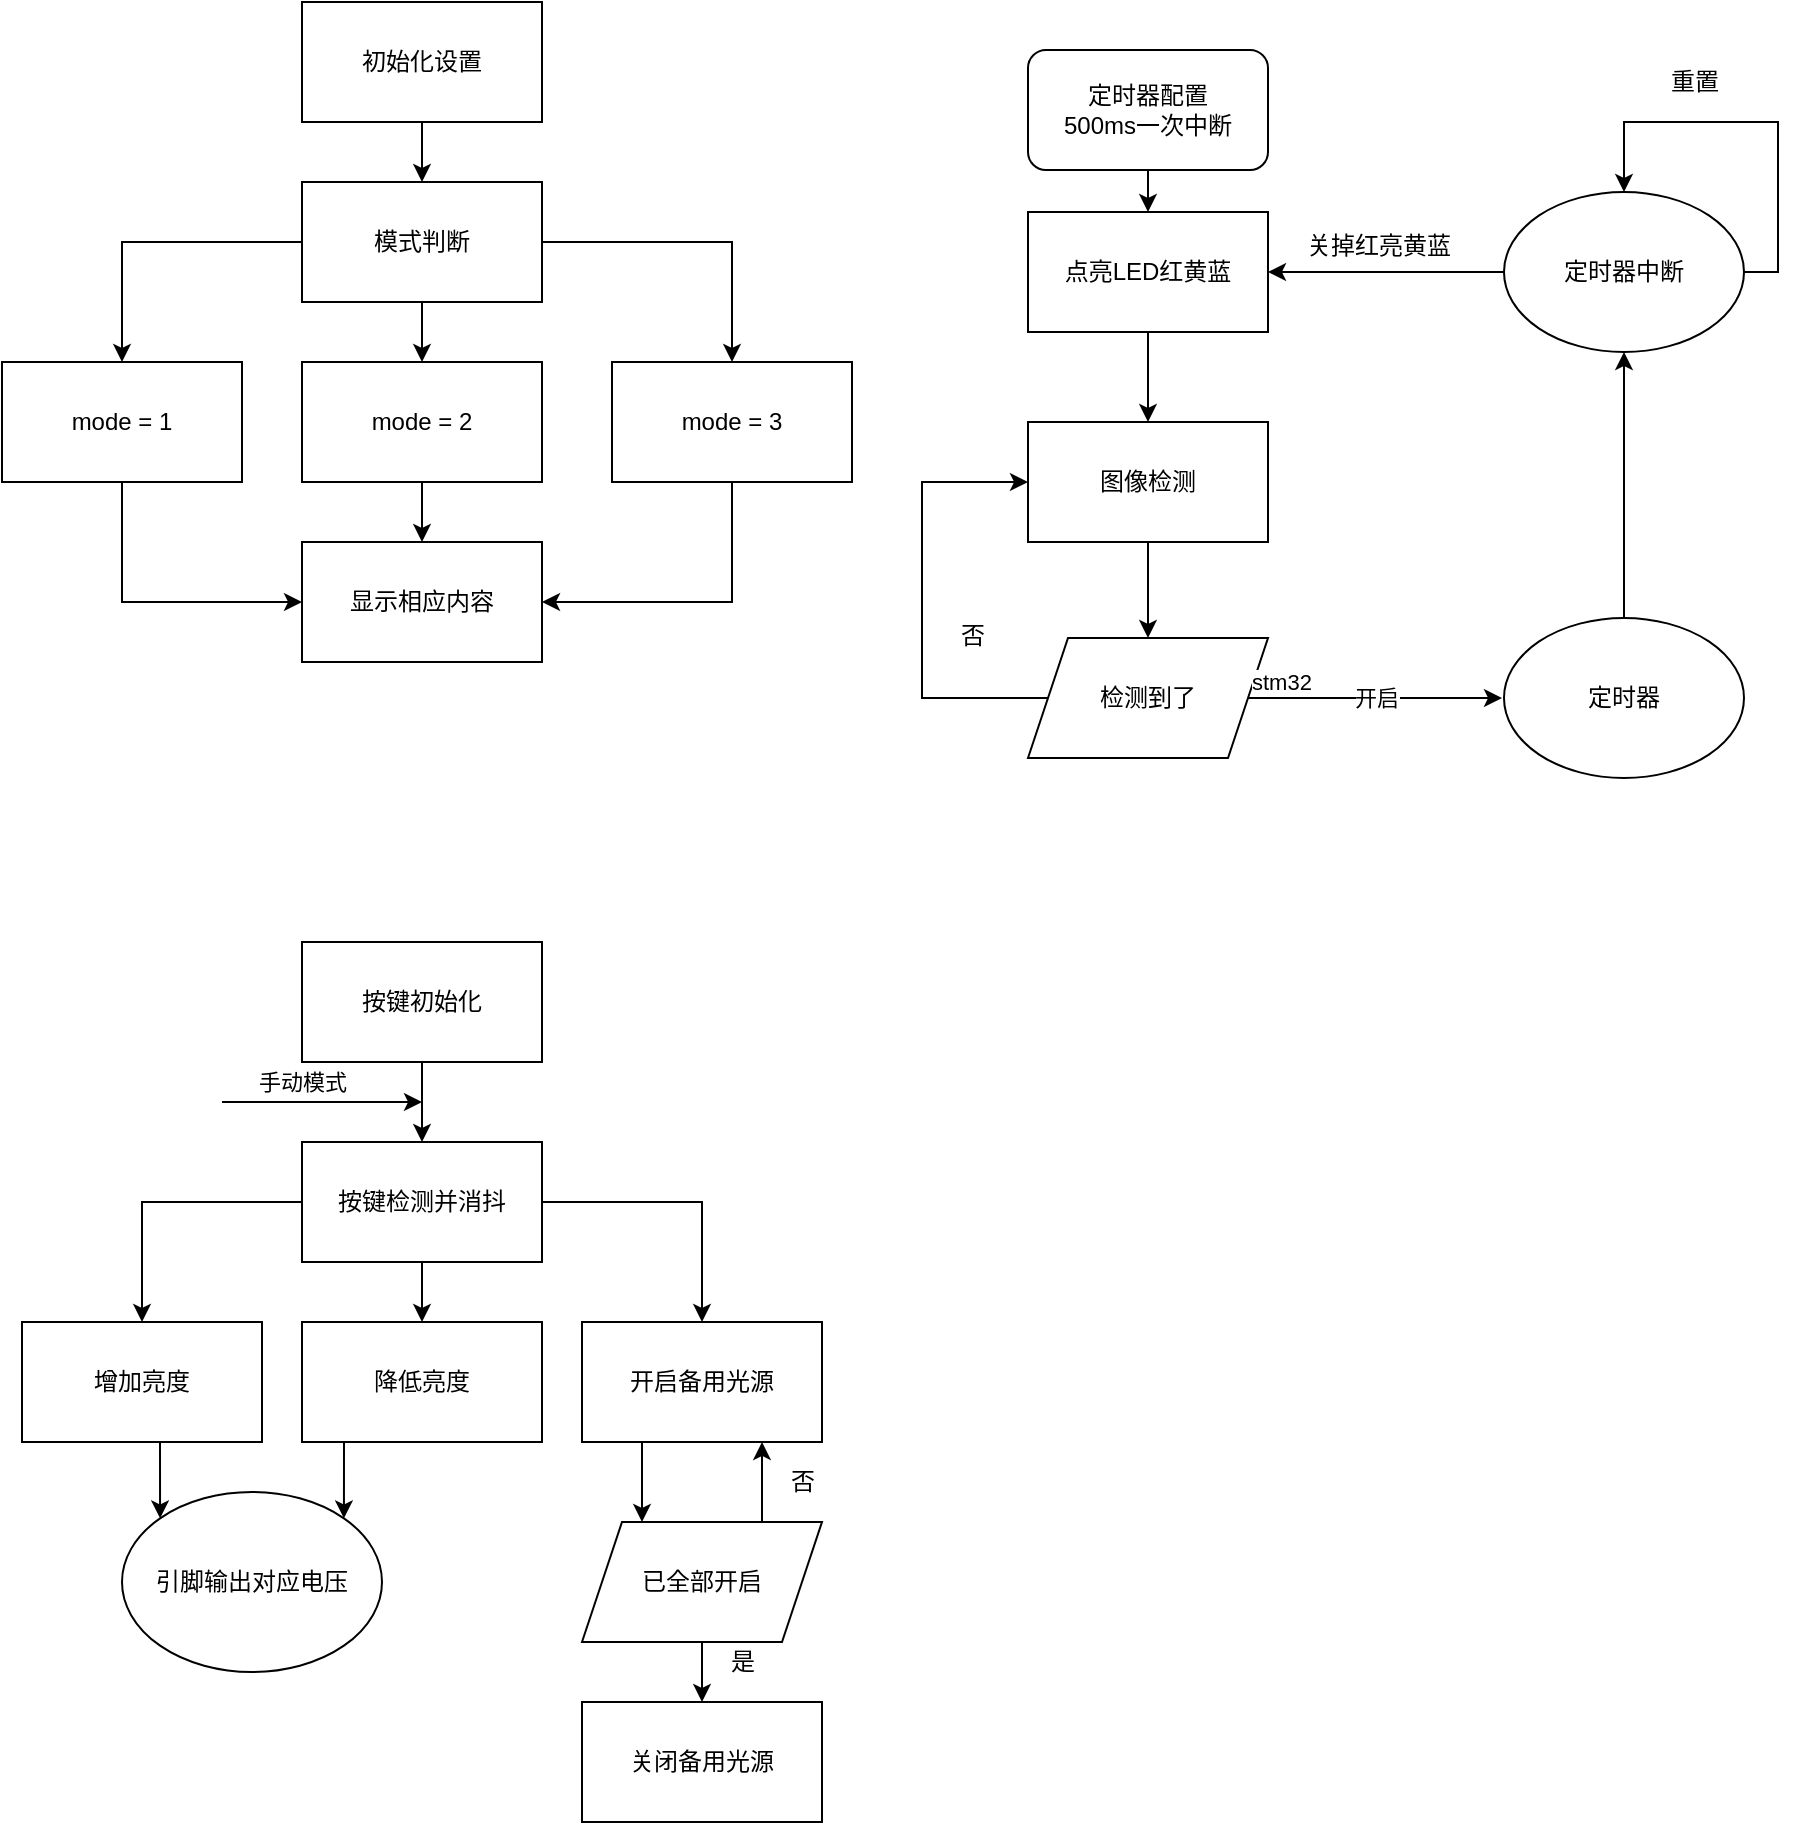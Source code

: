 <mxfile version="16.5.1" type="device"><diagram id="XdiWf3SD2guauTVzQ7L4" name="第 1 页"><mxGraphModel dx="865" dy="550" grid="0" gridSize="10" guides="1" tooltips="1" connect="1" arrows="1" fold="1" page="1" pageScale="1" pageWidth="1169" pageHeight="1654" math="0" shadow="0"><root><mxCell id="0"/><mxCell id="1" parent="0"/><mxCell id="Gu4pqVH3dIvsJhl8JQ45-9" style="edgeStyle=orthogonalEdgeStyle;rounded=0;orthogonalLoop=1;jettySize=auto;html=1;exitX=0.5;exitY=1;exitDx=0;exitDy=0;entryX=0.5;entryY=0;entryDx=0;entryDy=0;" parent="1" source="Gu4pqVH3dIvsJhl8JQ45-1" target="Gu4pqVH3dIvsJhl8JQ45-2" edge="1"><mxGeometry relative="1" as="geometry"/></mxCell><mxCell id="Gu4pqVH3dIvsJhl8JQ45-1" value="初始化设置" style="rounded=0;whiteSpace=wrap;html=1;" parent="1" vertex="1"><mxGeometry x="370" y="190" width="120" height="60" as="geometry"/></mxCell><mxCell id="Gu4pqVH3dIvsJhl8JQ45-4" value="" style="edgeStyle=orthogonalEdgeStyle;rounded=0;orthogonalLoop=1;jettySize=auto;html=1;" parent="1" source="Gu4pqVH3dIvsJhl8JQ45-2" target="Gu4pqVH3dIvsJhl8JQ45-3" edge="1"><mxGeometry relative="1" as="geometry"/></mxCell><mxCell id="Gu4pqVH3dIvsJhl8JQ45-7" style="edgeStyle=orthogonalEdgeStyle;rounded=0;orthogonalLoop=1;jettySize=auto;html=1;exitX=1;exitY=0.5;exitDx=0;exitDy=0;entryX=0.5;entryY=0;entryDx=0;entryDy=0;" parent="1" source="Gu4pqVH3dIvsJhl8JQ45-2" target="Gu4pqVH3dIvsJhl8JQ45-6" edge="1"><mxGeometry relative="1" as="geometry"/></mxCell><mxCell id="Gu4pqVH3dIvsJhl8JQ45-8" style="edgeStyle=orthogonalEdgeStyle;rounded=0;orthogonalLoop=1;jettySize=auto;html=1;exitX=0.5;exitY=1;exitDx=0;exitDy=0;entryX=0.5;entryY=0;entryDx=0;entryDy=0;" parent="1" source="Gu4pqVH3dIvsJhl8JQ45-2" target="Gu4pqVH3dIvsJhl8JQ45-5" edge="1"><mxGeometry relative="1" as="geometry"/></mxCell><mxCell id="Gu4pqVH3dIvsJhl8JQ45-2" value="模式判断" style="rounded=0;whiteSpace=wrap;html=1;" parent="1" vertex="1"><mxGeometry x="370" y="280" width="120" height="60" as="geometry"/></mxCell><mxCell id="Gu4pqVH3dIvsJhl8JQ45-11" style="edgeStyle=orthogonalEdgeStyle;rounded=0;orthogonalLoop=1;jettySize=auto;html=1;exitX=0.5;exitY=1;exitDx=0;exitDy=0;entryX=0;entryY=0.5;entryDx=0;entryDy=0;" parent="1" source="Gu4pqVH3dIvsJhl8JQ45-3" target="Gu4pqVH3dIvsJhl8JQ45-10" edge="1"><mxGeometry relative="1" as="geometry"/></mxCell><mxCell id="Gu4pqVH3dIvsJhl8JQ45-3" value="mode = 1" style="whiteSpace=wrap;html=1;rounded=0;" parent="1" vertex="1"><mxGeometry x="220" y="370" width="120" height="60" as="geometry"/></mxCell><mxCell id="Gu4pqVH3dIvsJhl8JQ45-12" style="edgeStyle=orthogonalEdgeStyle;rounded=0;orthogonalLoop=1;jettySize=auto;html=1;exitX=0.5;exitY=1;exitDx=0;exitDy=0;entryX=0.5;entryY=0;entryDx=0;entryDy=0;" parent="1" source="Gu4pqVH3dIvsJhl8JQ45-5" target="Gu4pqVH3dIvsJhl8JQ45-10" edge="1"><mxGeometry relative="1" as="geometry"/></mxCell><mxCell id="Gu4pqVH3dIvsJhl8JQ45-5" value="mode = 2" style="whiteSpace=wrap;html=1;rounded=0;" parent="1" vertex="1"><mxGeometry x="370" y="370" width="120" height="60" as="geometry"/></mxCell><mxCell id="Gu4pqVH3dIvsJhl8JQ45-13" style="edgeStyle=orthogonalEdgeStyle;rounded=0;orthogonalLoop=1;jettySize=auto;html=1;exitX=0.5;exitY=1;exitDx=0;exitDy=0;entryX=1;entryY=0.5;entryDx=0;entryDy=0;" parent="1" source="Gu4pqVH3dIvsJhl8JQ45-6" target="Gu4pqVH3dIvsJhl8JQ45-10" edge="1"><mxGeometry relative="1" as="geometry"/></mxCell><mxCell id="Gu4pqVH3dIvsJhl8JQ45-6" value="mode = 3" style="rounded=0;whiteSpace=wrap;html=1;" parent="1" vertex="1"><mxGeometry x="525" y="370" width="120" height="60" as="geometry"/></mxCell><mxCell id="Gu4pqVH3dIvsJhl8JQ45-10" value="显示相应内容" style="rounded=0;whiteSpace=wrap;html=1;" parent="1" vertex="1"><mxGeometry x="370" y="460" width="120" height="60" as="geometry"/></mxCell><mxCell id="Gu4pqVH3dIvsJhl8JQ45-22" style="edgeStyle=orthogonalEdgeStyle;rounded=0;orthogonalLoop=1;jettySize=auto;html=1;exitX=0.5;exitY=1;exitDx=0;exitDy=0;entryX=0.5;entryY=0;entryDx=0;entryDy=0;" parent="1" source="Gu4pqVH3dIvsJhl8JQ45-14" target="Gu4pqVH3dIvsJhl8JQ45-16" edge="1"><mxGeometry relative="1" as="geometry"/></mxCell><mxCell id="Gu4pqVH3dIvsJhl8JQ45-14" value="按键初始化" style="rounded=0;whiteSpace=wrap;html=1;" parent="1" vertex="1"><mxGeometry x="370" y="660" width="120" height="60" as="geometry"/></mxCell><mxCell id="Gu4pqVH3dIvsJhl8JQ45-26" style="edgeStyle=orthogonalEdgeStyle;rounded=0;orthogonalLoop=1;jettySize=auto;html=1;exitX=1;exitY=0.5;exitDx=0;exitDy=0;entryX=0.5;entryY=0;entryDx=0;entryDy=0;" parent="1" source="Gu4pqVH3dIvsJhl8JQ45-16" target="Gu4pqVH3dIvsJhl8JQ45-25" edge="1"><mxGeometry relative="1" as="geometry"/></mxCell><mxCell id="Gu4pqVH3dIvsJhl8JQ45-27" style="edgeStyle=orthogonalEdgeStyle;rounded=0;orthogonalLoop=1;jettySize=auto;html=1;exitX=0.5;exitY=1;exitDx=0;exitDy=0;entryX=0.5;entryY=0;entryDx=0;entryDy=0;" parent="1" source="Gu4pqVH3dIvsJhl8JQ45-16" target="Gu4pqVH3dIvsJhl8JQ45-24" edge="1"><mxGeometry relative="1" as="geometry"/></mxCell><mxCell id="Gu4pqVH3dIvsJhl8JQ45-28" style="edgeStyle=orthogonalEdgeStyle;rounded=0;orthogonalLoop=1;jettySize=auto;html=1;exitX=0;exitY=0.5;exitDx=0;exitDy=0;entryX=0.5;entryY=0;entryDx=0;entryDy=0;" parent="1" source="Gu4pqVH3dIvsJhl8JQ45-16" target="Gu4pqVH3dIvsJhl8JQ45-23" edge="1"><mxGeometry relative="1" as="geometry"/></mxCell><mxCell id="Gu4pqVH3dIvsJhl8JQ45-16" value="按键检测并消抖" style="rounded=0;whiteSpace=wrap;html=1;" parent="1" vertex="1"><mxGeometry x="370" y="760" width="120" height="60" as="geometry"/></mxCell><mxCell id="Gu4pqVH3dIvsJhl8JQ45-20" value="" style="endArrow=classic;html=1;rounded=0;" parent="1" edge="1"><mxGeometry relative="1" as="geometry"><mxPoint x="330" y="740" as="sourcePoint"/><mxPoint x="430" y="740" as="targetPoint"/></mxGeometry></mxCell><mxCell id="Gu4pqVH3dIvsJhl8JQ45-21" value="手动模式" style="edgeLabel;resizable=0;html=1;align=center;verticalAlign=middle;" parent="Gu4pqVH3dIvsJhl8JQ45-20" connectable="0" vertex="1"><mxGeometry relative="1" as="geometry"><mxPoint x="-10" y="-10" as="offset"/></mxGeometry></mxCell><mxCell id="Gu4pqVH3dIvsJhl8JQ45-40" style="edgeStyle=orthogonalEdgeStyle;rounded=0;orthogonalLoop=1;jettySize=auto;html=1;exitX=0.5;exitY=1;exitDx=0;exitDy=0;entryX=0;entryY=0;entryDx=0;entryDy=0;" parent="1" source="Gu4pqVH3dIvsJhl8JQ45-23" target="Gu4pqVH3dIvsJhl8JQ45-39" edge="1"><mxGeometry relative="1" as="geometry"/></mxCell><mxCell id="Gu4pqVH3dIvsJhl8JQ45-23" value="增加亮度" style="rounded=0;whiteSpace=wrap;html=1;" parent="1" vertex="1"><mxGeometry x="230" y="850" width="120" height="60" as="geometry"/></mxCell><mxCell id="Gu4pqVH3dIvsJhl8JQ45-41" style="edgeStyle=orthogonalEdgeStyle;rounded=0;orthogonalLoop=1;jettySize=auto;html=1;exitX=0.25;exitY=1;exitDx=0;exitDy=0;entryX=1;entryY=0;entryDx=0;entryDy=0;" parent="1" source="Gu4pqVH3dIvsJhl8JQ45-24" target="Gu4pqVH3dIvsJhl8JQ45-39" edge="1"><mxGeometry relative="1" as="geometry"/></mxCell><mxCell id="Gu4pqVH3dIvsJhl8JQ45-24" value="降低亮度" style="rounded=0;whiteSpace=wrap;html=1;" parent="1" vertex="1"><mxGeometry x="370" y="850" width="120" height="60" as="geometry"/></mxCell><mxCell id="Gu4pqVH3dIvsJhl8JQ45-36" style="edgeStyle=orthogonalEdgeStyle;rounded=0;orthogonalLoop=1;jettySize=auto;html=1;exitX=0.25;exitY=1;exitDx=0;exitDy=0;entryX=0.25;entryY=0;entryDx=0;entryDy=0;" parent="1" source="Gu4pqVH3dIvsJhl8JQ45-25" target="Gu4pqVH3dIvsJhl8JQ45-34" edge="1"><mxGeometry relative="1" as="geometry"/></mxCell><mxCell id="Gu4pqVH3dIvsJhl8JQ45-25" value="开启备用光源" style="rounded=0;whiteSpace=wrap;html=1;" parent="1" vertex="1"><mxGeometry x="510" y="850" width="120" height="60" as="geometry"/></mxCell><mxCell id="Gu4pqVH3dIvsJhl8JQ45-37" style="edgeStyle=orthogonalEdgeStyle;rounded=0;orthogonalLoop=1;jettySize=auto;html=1;exitX=0.75;exitY=0;exitDx=0;exitDy=0;entryX=0.75;entryY=1;entryDx=0;entryDy=0;" parent="1" source="Gu4pqVH3dIvsJhl8JQ45-34" target="Gu4pqVH3dIvsJhl8JQ45-25" edge="1"><mxGeometry relative="1" as="geometry"/></mxCell><mxCell id="Gu4pqVH3dIvsJhl8JQ45-44" style="edgeStyle=orthogonalEdgeStyle;rounded=0;orthogonalLoop=1;jettySize=auto;html=1;exitX=0.5;exitY=1;exitDx=0;exitDy=0;entryX=0.5;entryY=0;entryDx=0;entryDy=0;" parent="1" source="Gu4pqVH3dIvsJhl8JQ45-34" target="Gu4pqVH3dIvsJhl8JQ45-43" edge="1"><mxGeometry relative="1" as="geometry"/></mxCell><mxCell id="Gu4pqVH3dIvsJhl8JQ45-34" value="已全部开启" style="shape=parallelogram;perimeter=parallelogramPerimeter;whiteSpace=wrap;html=1;fixedSize=1;" parent="1" vertex="1"><mxGeometry x="510" y="950" width="120" height="60" as="geometry"/></mxCell><mxCell id="Gu4pqVH3dIvsJhl8JQ45-38" value="否" style="text;html=1;align=center;verticalAlign=middle;resizable=0;points=[];autosize=1;strokeColor=none;fillColor=none;" parent="1" vertex="1"><mxGeometry x="605" y="920" width="30" height="20" as="geometry"/></mxCell><mxCell id="Gu4pqVH3dIvsJhl8JQ45-39" value="引脚输出对应电压" style="ellipse;whiteSpace=wrap;html=1;" parent="1" vertex="1"><mxGeometry x="280" y="935" width="130" height="90" as="geometry"/></mxCell><mxCell id="Gu4pqVH3dIvsJhl8JQ45-43" value="关闭备用光源" style="rounded=0;whiteSpace=wrap;html=1;" parent="1" vertex="1"><mxGeometry x="510" y="1040" width="120" height="60" as="geometry"/></mxCell><mxCell id="Gu4pqVH3dIvsJhl8JQ45-45" value="是" style="text;html=1;align=center;verticalAlign=middle;resizable=0;points=[];autosize=1;strokeColor=none;fillColor=none;" parent="1" vertex="1"><mxGeometry x="575" y="1010" width="30" height="20" as="geometry"/></mxCell><mxCell id="ZnpXi4xhaanLlSd5IuC1-3" style="edgeStyle=orthogonalEdgeStyle;rounded=0;orthogonalLoop=1;jettySize=auto;html=1;exitX=0.5;exitY=1;exitDx=0;exitDy=0;entryX=0.5;entryY=0;entryDx=0;entryDy=0;" edge="1" parent="1" source="ZnpXi4xhaanLlSd5IuC1-1" target="ZnpXi4xhaanLlSd5IuC1-2"><mxGeometry relative="1" as="geometry"/></mxCell><mxCell id="ZnpXi4xhaanLlSd5IuC1-1" value="定时器配置&lt;br&gt;500ms一次中断" style="rounded=1;whiteSpace=wrap;html=1;" vertex="1" parent="1"><mxGeometry x="733" y="214" width="120" height="60" as="geometry"/></mxCell><mxCell id="ZnpXi4xhaanLlSd5IuC1-5" style="edgeStyle=orthogonalEdgeStyle;rounded=0;orthogonalLoop=1;jettySize=auto;html=1;exitX=0.5;exitY=1;exitDx=0;exitDy=0;entryX=0.5;entryY=0;entryDx=0;entryDy=0;" edge="1" parent="1" source="ZnpXi4xhaanLlSd5IuC1-2" target="ZnpXi4xhaanLlSd5IuC1-4"><mxGeometry relative="1" as="geometry"/></mxCell><mxCell id="ZnpXi4xhaanLlSd5IuC1-2" value="点亮LED红黄蓝" style="rounded=0;whiteSpace=wrap;html=1;" vertex="1" parent="1"><mxGeometry x="733" y="295" width="120" height="60" as="geometry"/></mxCell><mxCell id="ZnpXi4xhaanLlSd5IuC1-7" style="edgeStyle=orthogonalEdgeStyle;rounded=0;orthogonalLoop=1;jettySize=auto;html=1;exitX=0.5;exitY=1;exitDx=0;exitDy=0;entryX=0.5;entryY=0;entryDx=0;entryDy=0;" edge="1" parent="1" source="ZnpXi4xhaanLlSd5IuC1-4" target="ZnpXi4xhaanLlSd5IuC1-6"><mxGeometry relative="1" as="geometry"/></mxCell><mxCell id="ZnpXi4xhaanLlSd5IuC1-4" value="图像检测" style="rounded=0;whiteSpace=wrap;html=1;" vertex="1" parent="1"><mxGeometry x="733" y="400" width="120" height="60" as="geometry"/></mxCell><mxCell id="ZnpXi4xhaanLlSd5IuC1-12" style="edgeStyle=orthogonalEdgeStyle;rounded=0;orthogonalLoop=1;jettySize=auto;html=1;exitX=0;exitY=0.5;exitDx=0;exitDy=0;entryX=0;entryY=0.5;entryDx=0;entryDy=0;" edge="1" parent="1" source="ZnpXi4xhaanLlSd5IuC1-6" target="ZnpXi4xhaanLlSd5IuC1-4"><mxGeometry relative="1" as="geometry"><mxPoint x="640.667" y="430.167" as="targetPoint"/><Array as="points"><mxPoint x="680" y="538"/><mxPoint x="680" y="430"/><mxPoint x="733" y="430"/></Array></mxGeometry></mxCell><mxCell id="ZnpXi4xhaanLlSd5IuC1-6" value="检测到了" style="shape=parallelogram;perimeter=parallelogramPerimeter;whiteSpace=wrap;html=1;fixedSize=1;" vertex="1" parent="1"><mxGeometry x="733" y="508" width="120" height="60" as="geometry"/></mxCell><mxCell id="ZnpXi4xhaanLlSd5IuC1-13" value="否" style="text;html=1;align=center;verticalAlign=middle;resizable=0;points=[];autosize=1;strokeColor=none;fillColor=none;" vertex="1" parent="1"><mxGeometry x="694" y="498" width="22" height="18" as="geometry"/></mxCell><mxCell id="ZnpXi4xhaanLlSd5IuC1-14" value="" style="endArrow=classic;html=1;rounded=0;" edge="1" parent="1"><mxGeometry relative="1" as="geometry"><mxPoint x="843" y="538" as="sourcePoint"/><mxPoint x="970" y="538" as="targetPoint"/></mxGeometry></mxCell><mxCell id="ZnpXi4xhaanLlSd5IuC1-15" value="开启" style="edgeLabel;resizable=0;html=1;align=center;verticalAlign=middle;" connectable="0" vertex="1" parent="ZnpXi4xhaanLlSd5IuC1-14"><mxGeometry relative="1" as="geometry"/></mxCell><mxCell id="ZnpXi4xhaanLlSd5IuC1-16" value="stm32" style="edgeLabel;resizable=0;html=1;align=left;verticalAlign=bottom;" connectable="0" vertex="1" parent="ZnpXi4xhaanLlSd5IuC1-14"><mxGeometry x="-1" relative="1" as="geometry"/></mxCell><mxCell id="ZnpXi4xhaanLlSd5IuC1-19" style="edgeStyle=orthogonalEdgeStyle;rounded=0;orthogonalLoop=1;jettySize=auto;html=1;exitX=0.5;exitY=0;exitDx=0;exitDy=0;entryX=0.5;entryY=1;entryDx=0;entryDy=0;" edge="1" parent="1" source="ZnpXi4xhaanLlSd5IuC1-17" target="ZnpXi4xhaanLlSd5IuC1-18"><mxGeometry relative="1" as="geometry"/></mxCell><mxCell id="ZnpXi4xhaanLlSd5IuC1-17" value="定时器" style="ellipse;whiteSpace=wrap;html=1;" vertex="1" parent="1"><mxGeometry x="971" y="498" width="120" height="80" as="geometry"/></mxCell><mxCell id="ZnpXi4xhaanLlSd5IuC1-20" style="edgeStyle=orthogonalEdgeStyle;rounded=0;orthogonalLoop=1;jettySize=auto;html=1;exitX=0;exitY=0.5;exitDx=0;exitDy=0;entryX=1;entryY=0.5;entryDx=0;entryDy=0;" edge="1" parent="1" source="ZnpXi4xhaanLlSd5IuC1-18" target="ZnpXi4xhaanLlSd5IuC1-2"><mxGeometry relative="1" as="geometry"/></mxCell><mxCell id="ZnpXi4xhaanLlSd5IuC1-22" style="edgeStyle=orthogonalEdgeStyle;rounded=0;orthogonalLoop=1;jettySize=auto;html=1;exitX=1;exitY=0.5;exitDx=0;exitDy=0;entryX=0.5;entryY=0;entryDx=0;entryDy=0;" edge="1" parent="1" source="ZnpXi4xhaanLlSd5IuC1-18" target="ZnpXi4xhaanLlSd5IuC1-18"><mxGeometry relative="1" as="geometry"><mxPoint x="1031" y="234" as="targetPoint"/><Array as="points"><mxPoint x="1108" y="325"/><mxPoint x="1108" y="250"/><mxPoint x="1031" y="250"/></Array></mxGeometry></mxCell><mxCell id="ZnpXi4xhaanLlSd5IuC1-18" value="定时器中断" style="ellipse;whiteSpace=wrap;html=1;" vertex="1" parent="1"><mxGeometry x="971" y="285" width="120" height="80" as="geometry"/></mxCell><mxCell id="ZnpXi4xhaanLlSd5IuC1-21" value="关掉红亮黄蓝" style="text;html=1;align=center;verticalAlign=middle;resizable=0;points=[];autosize=1;strokeColor=none;fillColor=none;" vertex="1" parent="1"><mxGeometry x="867" y="303" width="82" height="18" as="geometry"/></mxCell><mxCell id="ZnpXi4xhaanLlSd5IuC1-23" value="重置" style="text;html=1;align=center;verticalAlign=middle;resizable=0;points=[];autosize=1;strokeColor=none;fillColor=none;" vertex="1" parent="1"><mxGeometry x="1049" y="221" width="34" height="18" as="geometry"/></mxCell></root></mxGraphModel></diagram></mxfile>